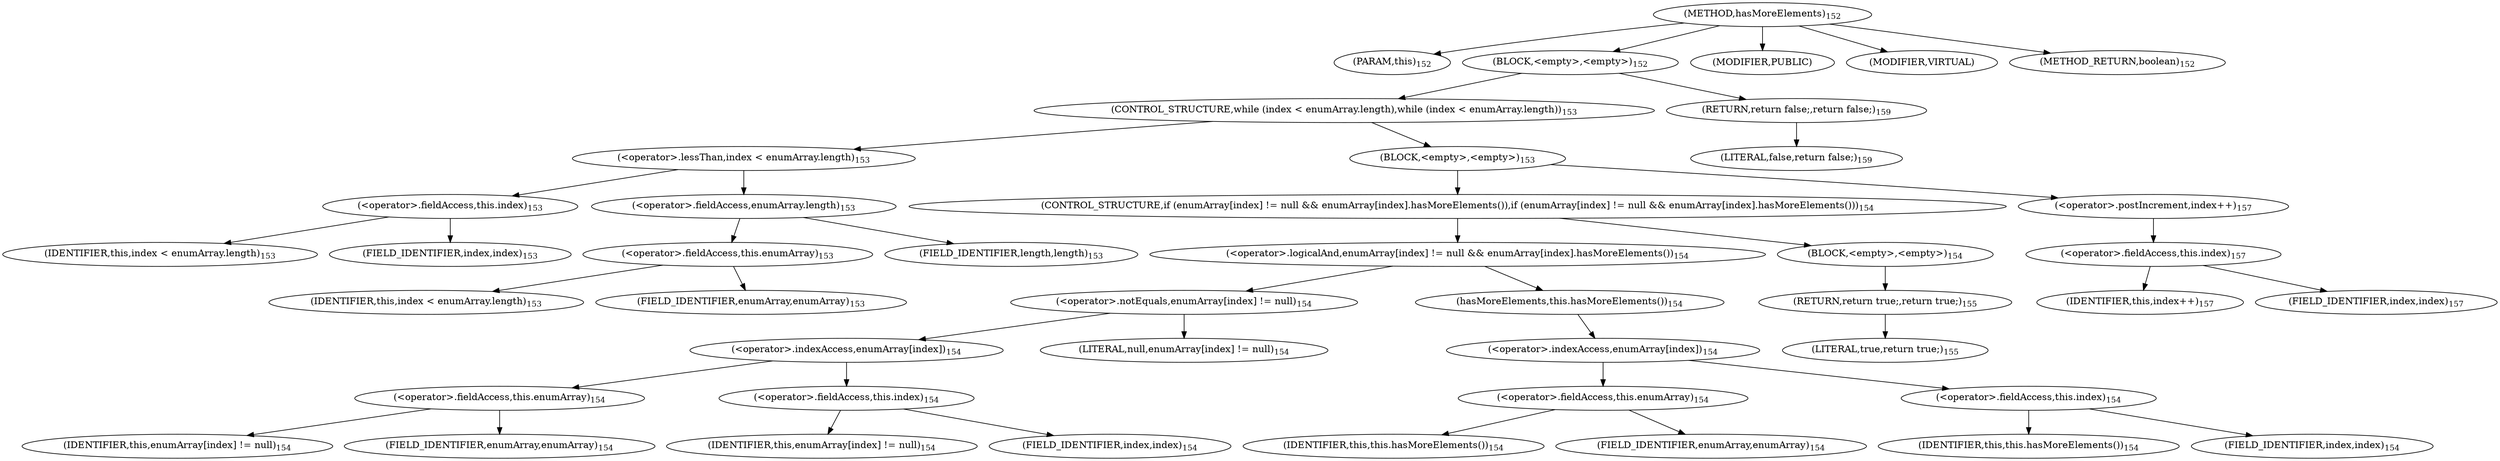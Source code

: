 digraph "hasMoreElements" {  
"180" [label = <(METHOD,hasMoreElements)<SUB>152</SUB>> ]
"181" [label = <(PARAM,this)<SUB>152</SUB>> ]
"182" [label = <(BLOCK,&lt;empty&gt;,&lt;empty&gt;)<SUB>152</SUB>> ]
"183" [label = <(CONTROL_STRUCTURE,while (index &lt; enumArray.length),while (index &lt; enumArray.length))<SUB>153</SUB>> ]
"184" [label = <(&lt;operator&gt;.lessThan,index &lt; enumArray.length)<SUB>153</SUB>> ]
"185" [label = <(&lt;operator&gt;.fieldAccess,this.index)<SUB>153</SUB>> ]
"186" [label = <(IDENTIFIER,this,index &lt; enumArray.length)<SUB>153</SUB>> ]
"187" [label = <(FIELD_IDENTIFIER,index,index)<SUB>153</SUB>> ]
"188" [label = <(&lt;operator&gt;.fieldAccess,enumArray.length)<SUB>153</SUB>> ]
"189" [label = <(&lt;operator&gt;.fieldAccess,this.enumArray)<SUB>153</SUB>> ]
"190" [label = <(IDENTIFIER,this,index &lt; enumArray.length)<SUB>153</SUB>> ]
"191" [label = <(FIELD_IDENTIFIER,enumArray,enumArray)<SUB>153</SUB>> ]
"192" [label = <(FIELD_IDENTIFIER,length,length)<SUB>153</SUB>> ]
"193" [label = <(BLOCK,&lt;empty&gt;,&lt;empty&gt;)<SUB>153</SUB>> ]
"194" [label = <(CONTROL_STRUCTURE,if (enumArray[index] != null &amp;&amp; enumArray[index].hasMoreElements()),if (enumArray[index] != null &amp;&amp; enumArray[index].hasMoreElements()))<SUB>154</SUB>> ]
"195" [label = <(&lt;operator&gt;.logicalAnd,enumArray[index] != null &amp;&amp; enumArray[index].hasMoreElements())<SUB>154</SUB>> ]
"196" [label = <(&lt;operator&gt;.notEquals,enumArray[index] != null)<SUB>154</SUB>> ]
"197" [label = <(&lt;operator&gt;.indexAccess,enumArray[index])<SUB>154</SUB>> ]
"198" [label = <(&lt;operator&gt;.fieldAccess,this.enumArray)<SUB>154</SUB>> ]
"199" [label = <(IDENTIFIER,this,enumArray[index] != null)<SUB>154</SUB>> ]
"200" [label = <(FIELD_IDENTIFIER,enumArray,enumArray)<SUB>154</SUB>> ]
"201" [label = <(&lt;operator&gt;.fieldAccess,this.index)<SUB>154</SUB>> ]
"202" [label = <(IDENTIFIER,this,enumArray[index] != null)<SUB>154</SUB>> ]
"203" [label = <(FIELD_IDENTIFIER,index,index)<SUB>154</SUB>> ]
"204" [label = <(LITERAL,null,enumArray[index] != null)<SUB>154</SUB>> ]
"205" [label = <(hasMoreElements,this.hasMoreElements())<SUB>154</SUB>> ]
"206" [label = <(&lt;operator&gt;.indexAccess,enumArray[index])<SUB>154</SUB>> ]
"207" [label = <(&lt;operator&gt;.fieldAccess,this.enumArray)<SUB>154</SUB>> ]
"208" [label = <(IDENTIFIER,this,this.hasMoreElements())<SUB>154</SUB>> ]
"209" [label = <(FIELD_IDENTIFIER,enumArray,enumArray)<SUB>154</SUB>> ]
"210" [label = <(&lt;operator&gt;.fieldAccess,this.index)<SUB>154</SUB>> ]
"211" [label = <(IDENTIFIER,this,this.hasMoreElements())<SUB>154</SUB>> ]
"212" [label = <(FIELD_IDENTIFIER,index,index)<SUB>154</SUB>> ]
"213" [label = <(BLOCK,&lt;empty&gt;,&lt;empty&gt;)<SUB>154</SUB>> ]
"214" [label = <(RETURN,return true;,return true;)<SUB>155</SUB>> ]
"215" [label = <(LITERAL,true,return true;)<SUB>155</SUB>> ]
"216" [label = <(&lt;operator&gt;.postIncrement,index++)<SUB>157</SUB>> ]
"217" [label = <(&lt;operator&gt;.fieldAccess,this.index)<SUB>157</SUB>> ]
"218" [label = <(IDENTIFIER,this,index++)<SUB>157</SUB>> ]
"219" [label = <(FIELD_IDENTIFIER,index,index)<SUB>157</SUB>> ]
"220" [label = <(RETURN,return false;,return false;)<SUB>159</SUB>> ]
"221" [label = <(LITERAL,false,return false;)<SUB>159</SUB>> ]
"222" [label = <(MODIFIER,PUBLIC)> ]
"223" [label = <(MODIFIER,VIRTUAL)> ]
"224" [label = <(METHOD_RETURN,boolean)<SUB>152</SUB>> ]
  "180" -> "181" 
  "180" -> "182" 
  "180" -> "222" 
  "180" -> "223" 
  "180" -> "224" 
  "182" -> "183" 
  "182" -> "220" 
  "183" -> "184" 
  "183" -> "193" 
  "184" -> "185" 
  "184" -> "188" 
  "185" -> "186" 
  "185" -> "187" 
  "188" -> "189" 
  "188" -> "192" 
  "189" -> "190" 
  "189" -> "191" 
  "193" -> "194" 
  "193" -> "216" 
  "194" -> "195" 
  "194" -> "213" 
  "195" -> "196" 
  "195" -> "205" 
  "196" -> "197" 
  "196" -> "204" 
  "197" -> "198" 
  "197" -> "201" 
  "198" -> "199" 
  "198" -> "200" 
  "201" -> "202" 
  "201" -> "203" 
  "205" -> "206" 
  "206" -> "207" 
  "206" -> "210" 
  "207" -> "208" 
  "207" -> "209" 
  "210" -> "211" 
  "210" -> "212" 
  "213" -> "214" 
  "214" -> "215" 
  "216" -> "217" 
  "217" -> "218" 
  "217" -> "219" 
  "220" -> "221" 
}

